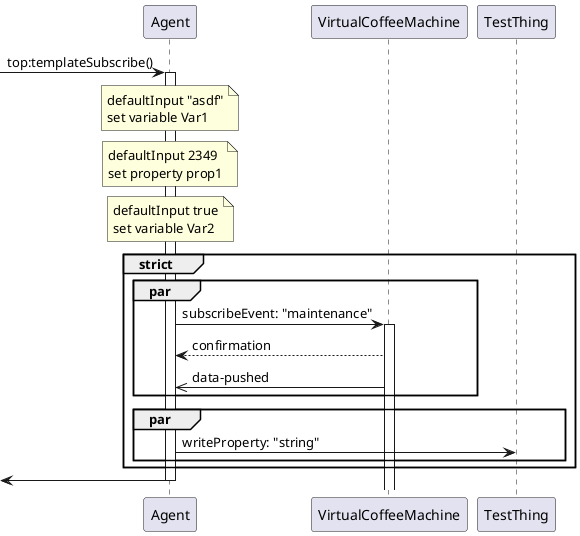 @startuml templateSubscribe
[->"Agent": top:templateSubscribe()
activate "Agent"

note over "Agent"
    defaultInput "asdf"
    set variable Var1
end note

note over "Agent"
    defaultInput 2349
    set property prop1
end note

note over "Agent"
    defaultInput true
    set variable Var2
end note

group strict
    par
        "Agent" -> "VirtualCoffeeMachine" : subscribeEvent: "maintenance"
        activate "VirtualCoffeeMachine"
        "VirtualCoffeeMachine" --> "Agent" : confirmation
        "VirtualCoffeeMachine" ->> "Agent" : data-pushed
    end
    par
        "Agent" -> "TestThing" : writeProperty: "string"
    end
end

[<-"Agent"
deactivate "Agent"
@enduml